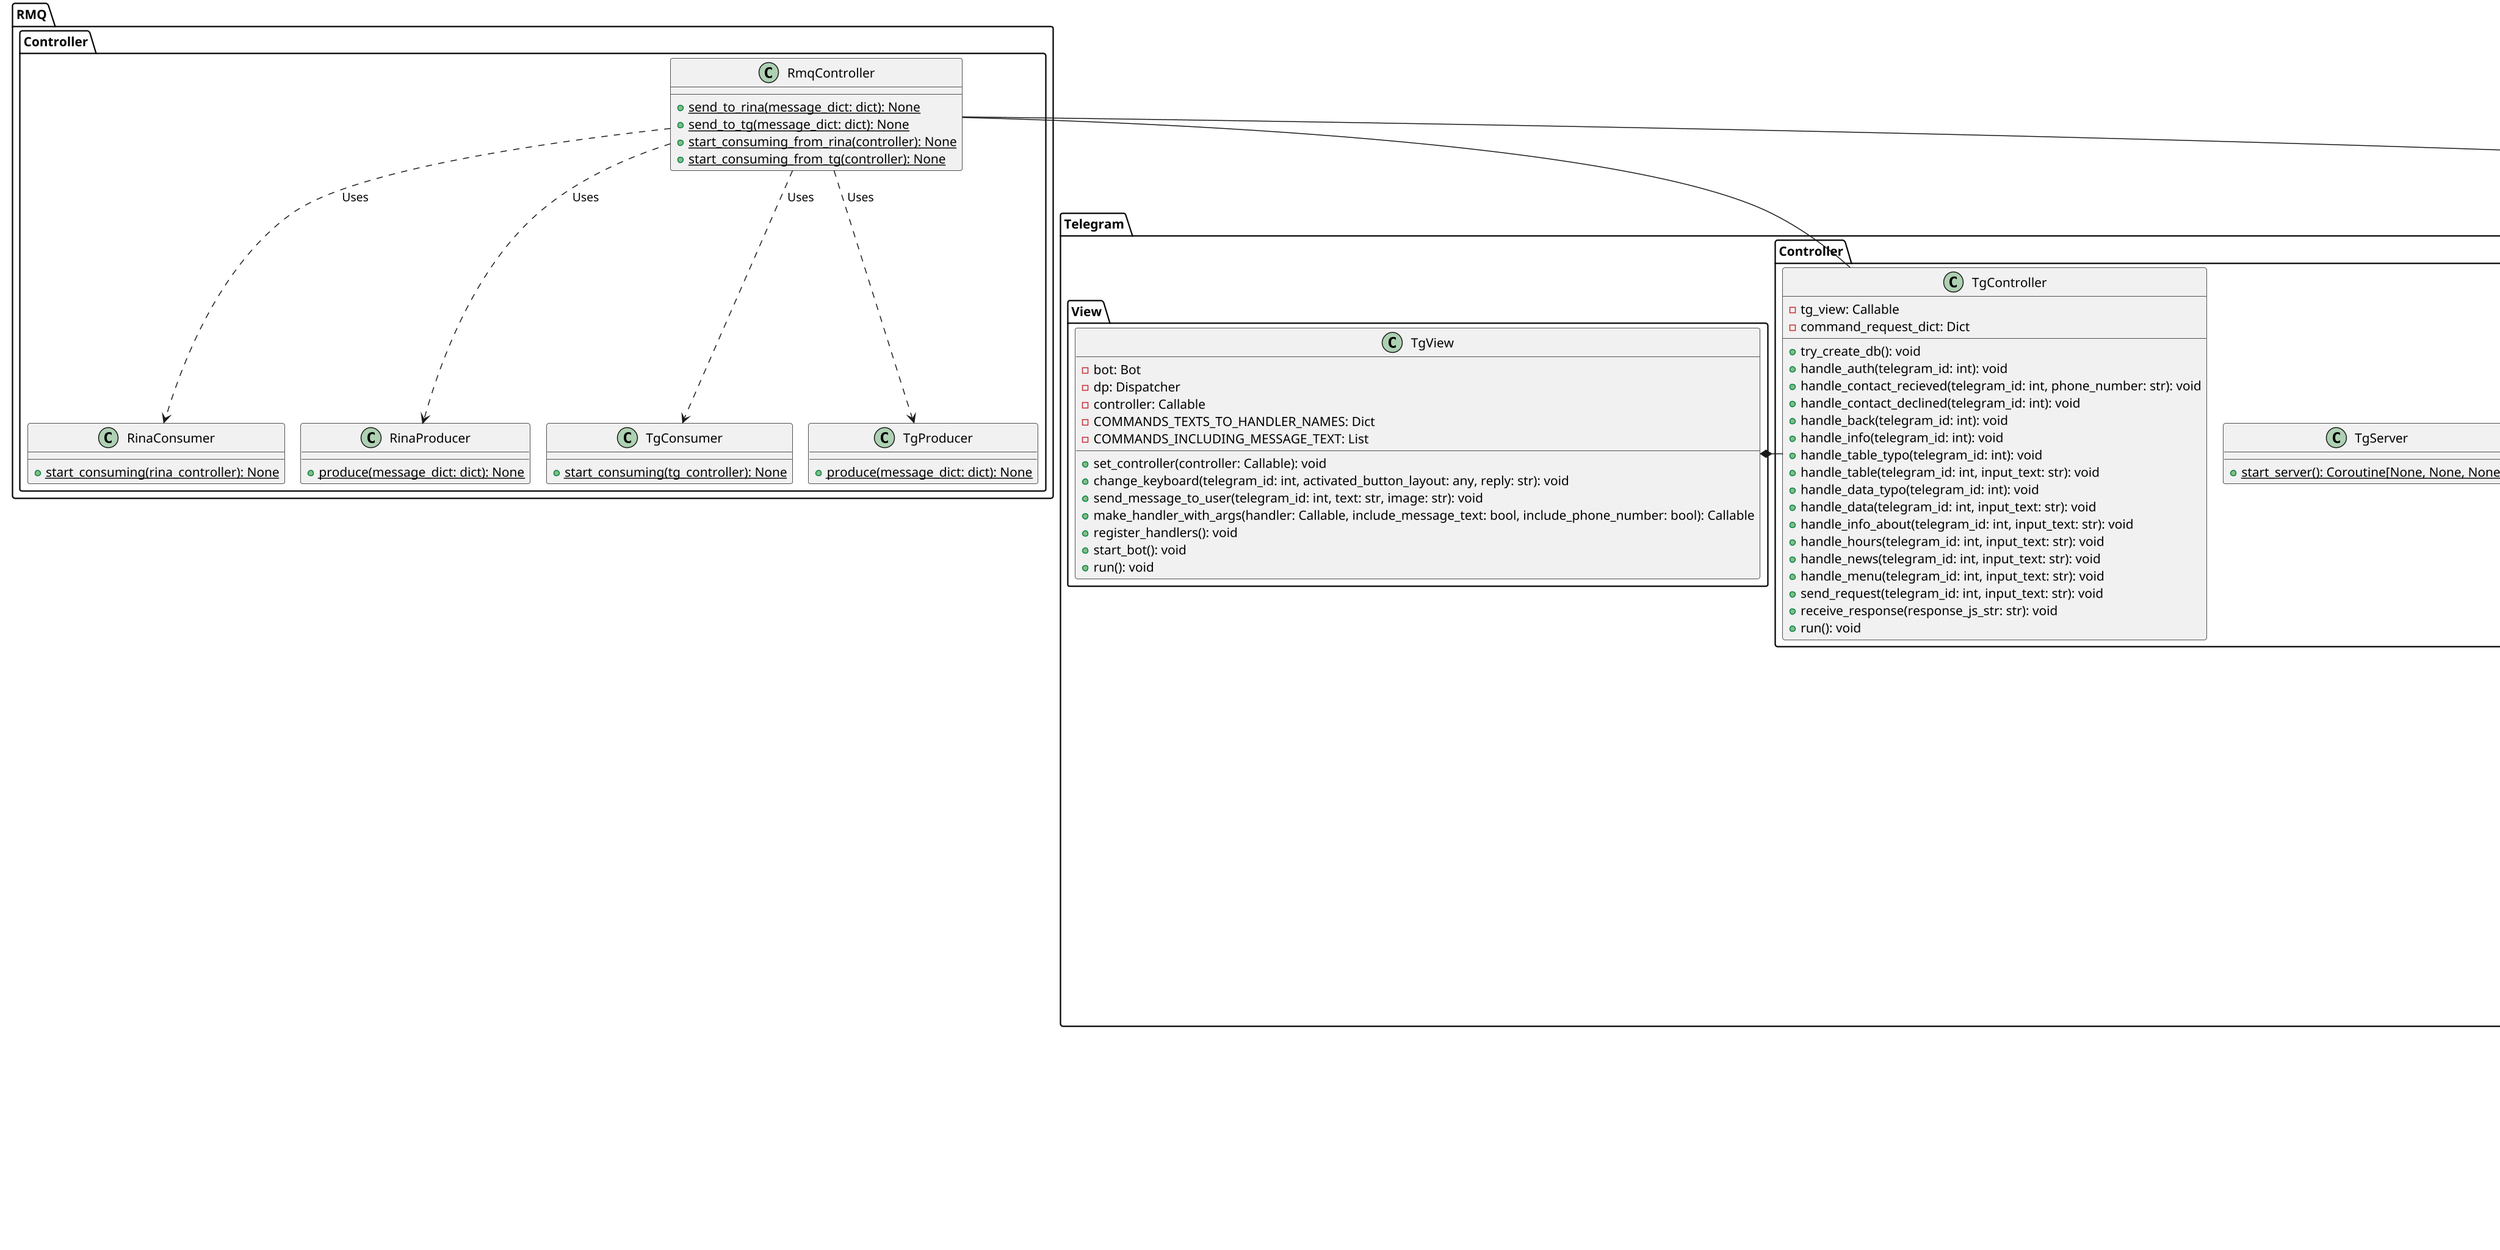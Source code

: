 @startuml Class Diagram
!pragma layout smetana

scale  2048 width
scale  2048 height


package "Rina" {

  package "Controller" {
    class "RinaController" {
      +receive_response(request_js_str: str): None
      +handle_order(annotation: Dict): Tuple[str, int]
      +handle_book(annotation: Dict): Tuple[str, int]
      +handle_info(): Tuple[str, int]
      +handle_menu(): Tuple[str, int]
      +handle_feedback(annotation: Dict): Tuple[str, int]
      +__init__()
    }
    
    class "RinaServer" {
      +start_server(): None
    }
  }

  package "Model" {
    class "FeedbackDatabase" {
      +leave_feedback(text: str): None
      +print_db(): None
    }
    
    class "TablesDatabase" {
      +print_free_tables(): None
      +get_availability(index: int): int
      +book_table(index: int): None
      +__init__()
    }
  }
  
}


package "Telegram" {

  package "Model" {
    package "Json" {
      class "JsonController" {
        +dict_to_str(dictionary: Dict): str
        +str_to_dct(string: str): Dict
      }
    }

    package "Response" {
      interface "BaseResponseInterface" {
        +from_json(json_file: Dict): None
      }
    
      class "ResponseSample" {
        +from_json(json_file: Dict): None
        +__init__(): None
      }
    
      class "ResponseController" {
        +set_params(json_file: Dict): None
        +__init__(): None
      }
    }

    package "Request" {
      interface "BaseRequestInterface" {
        +to_json(): Dict
      }
    
      class "MakeOrderRequest" {
        +to_json(): Dict
        +__init__(number_of_dishes: List[int]): None
      }
    
      class "BookingRequest" {
        +to_json(): Dict
        +__init__(table_number: int, number_of_guests: int): None
      }
    
      class "RestaurantInfoRequest" {
        +to_json(): Dict
        +__init__(info: str): None
      }
    
      class "MenuRequest" {
        +to_json(): Dict
        +__init__(type_of_menu: str): None
      }
    
      class "FeedBackRequest" {
        +to_json(): Dict
        +__init__(feedback_text: str): None
      }
    
      class "RequestController" {
        +set_params(*args): None
        +to_json(): str
        +__init__(user_id: int, request_type: str): None
      }
    }
    
  }

  package "Controller" {
    
    class "TgServer" {
      +{static}start_server(): Coroutine[None, None, None]
    }

    class "TgController" {
      -tg_view: Callable
      -command_request_dict: Dict
      +try_create_db(): void
      +handle_auth(telegram_id: int): void
      +handle_contact_recieved(telegram_id: int, phone_number: str): void
      +handle_contact_declined(telegram_id: int): void
      +handle_back(telegram_id: int): void
      +handle_info(telegram_id: int): void
      +handle_table_typo(telegram_id: int): void
      +handle_table(telegram_id: int, input_text: str): void
      +handle_data_typo(telegram_id: int): void
      +handle_data(telegram_id: int, input_text: str): void
      +handle_info_about(telegram_id: int, input_text: str): void
      +handle_hours(telegram_id: int, input_text: str): void
      +handle_news(telegram_id: int, input_text: str): void
      +handle_menu(telegram_id: int, input_text: str): void
      +send_request(telegram_id: int, input_text: str): void
      +receive_response(response_js_str: str): void
      +run(): void
    }
  }

  package "View" {
    class "TgView" {
      -bot: Bot
      -dp: Dispatcher
      -controller: Callable
      -COMMANDS_TEXTS_TO_HANDLER_NAMES: Dict
      -COMMANDS_INCLUDING_MESSAGE_TEXT: List
      +set_controller(controller: Callable): void
      +change_keyboard(telegram_id: int, activated_button_layout: any, reply: str): void
      +send_message_to_user(telegram_id: int, text: str, image: str): void
      +make_handler_with_args(handler: Callable, include_message_text: bool, include_phone_number: bool): Callable
      +register_handlers(): void
      +start_bot(): void
      +run(): void
    }
  }

}


package "RMQ" {

  package "Controller"{
    class RmqController {
      +{static}send_to_rina(message_dict: dict): None
      +{static}send_to_tg(message_dict: dict): None
      +{static}start_consuming_from_rina(controller): None
      +{static}start_consuming_from_tg(controller): None
    }

    class TgConsumer {
      +{static}start_consuming(tg_controller): None
    }

    class TgProducer {
      +{static}produce(message_dict: dict): None
    }

    class RinaConsumer {
      +{static}start_consuming(rina_controller): None
    }

    class RinaProducer {
      +{static}produce(message_dict: dict): None
    }
  }

}

BaseRequestInterface <|-- MakeOrderRequest
BaseRequestInterface <|-- BookingRequest
BaseRequestInterface <|-- RestaurantInfoRequest
BaseRequestInterface <|-- MenuRequest
BaseRequestInterface <|-- FeedBackRequest
BaseResponseInterface <|-- ResponseSample
BaseResponseInterface <|-- ResponseController

TgController -right-* TgView
RmqController -- RinaController
RmqController -- TgController
RinaController --> FeedbackDatabase : Uses >
RinaController --> TablesDatabase : Uses >
ResponseController - RinaController
RequestController -- RinaController
ResponseController -- BaseResponseInterface
RequestController - BaseRequestInterface
JsonController -- RequestController : Uses >
JsonController -- ResponseController : Uses >

RmqController ..> TgConsumer : Uses >
RmqController ..> TgProducer : Uses >
RmqController ..> RinaConsumer : Uses >
RmqController ..> RinaProducer : Uses >
@enduml
